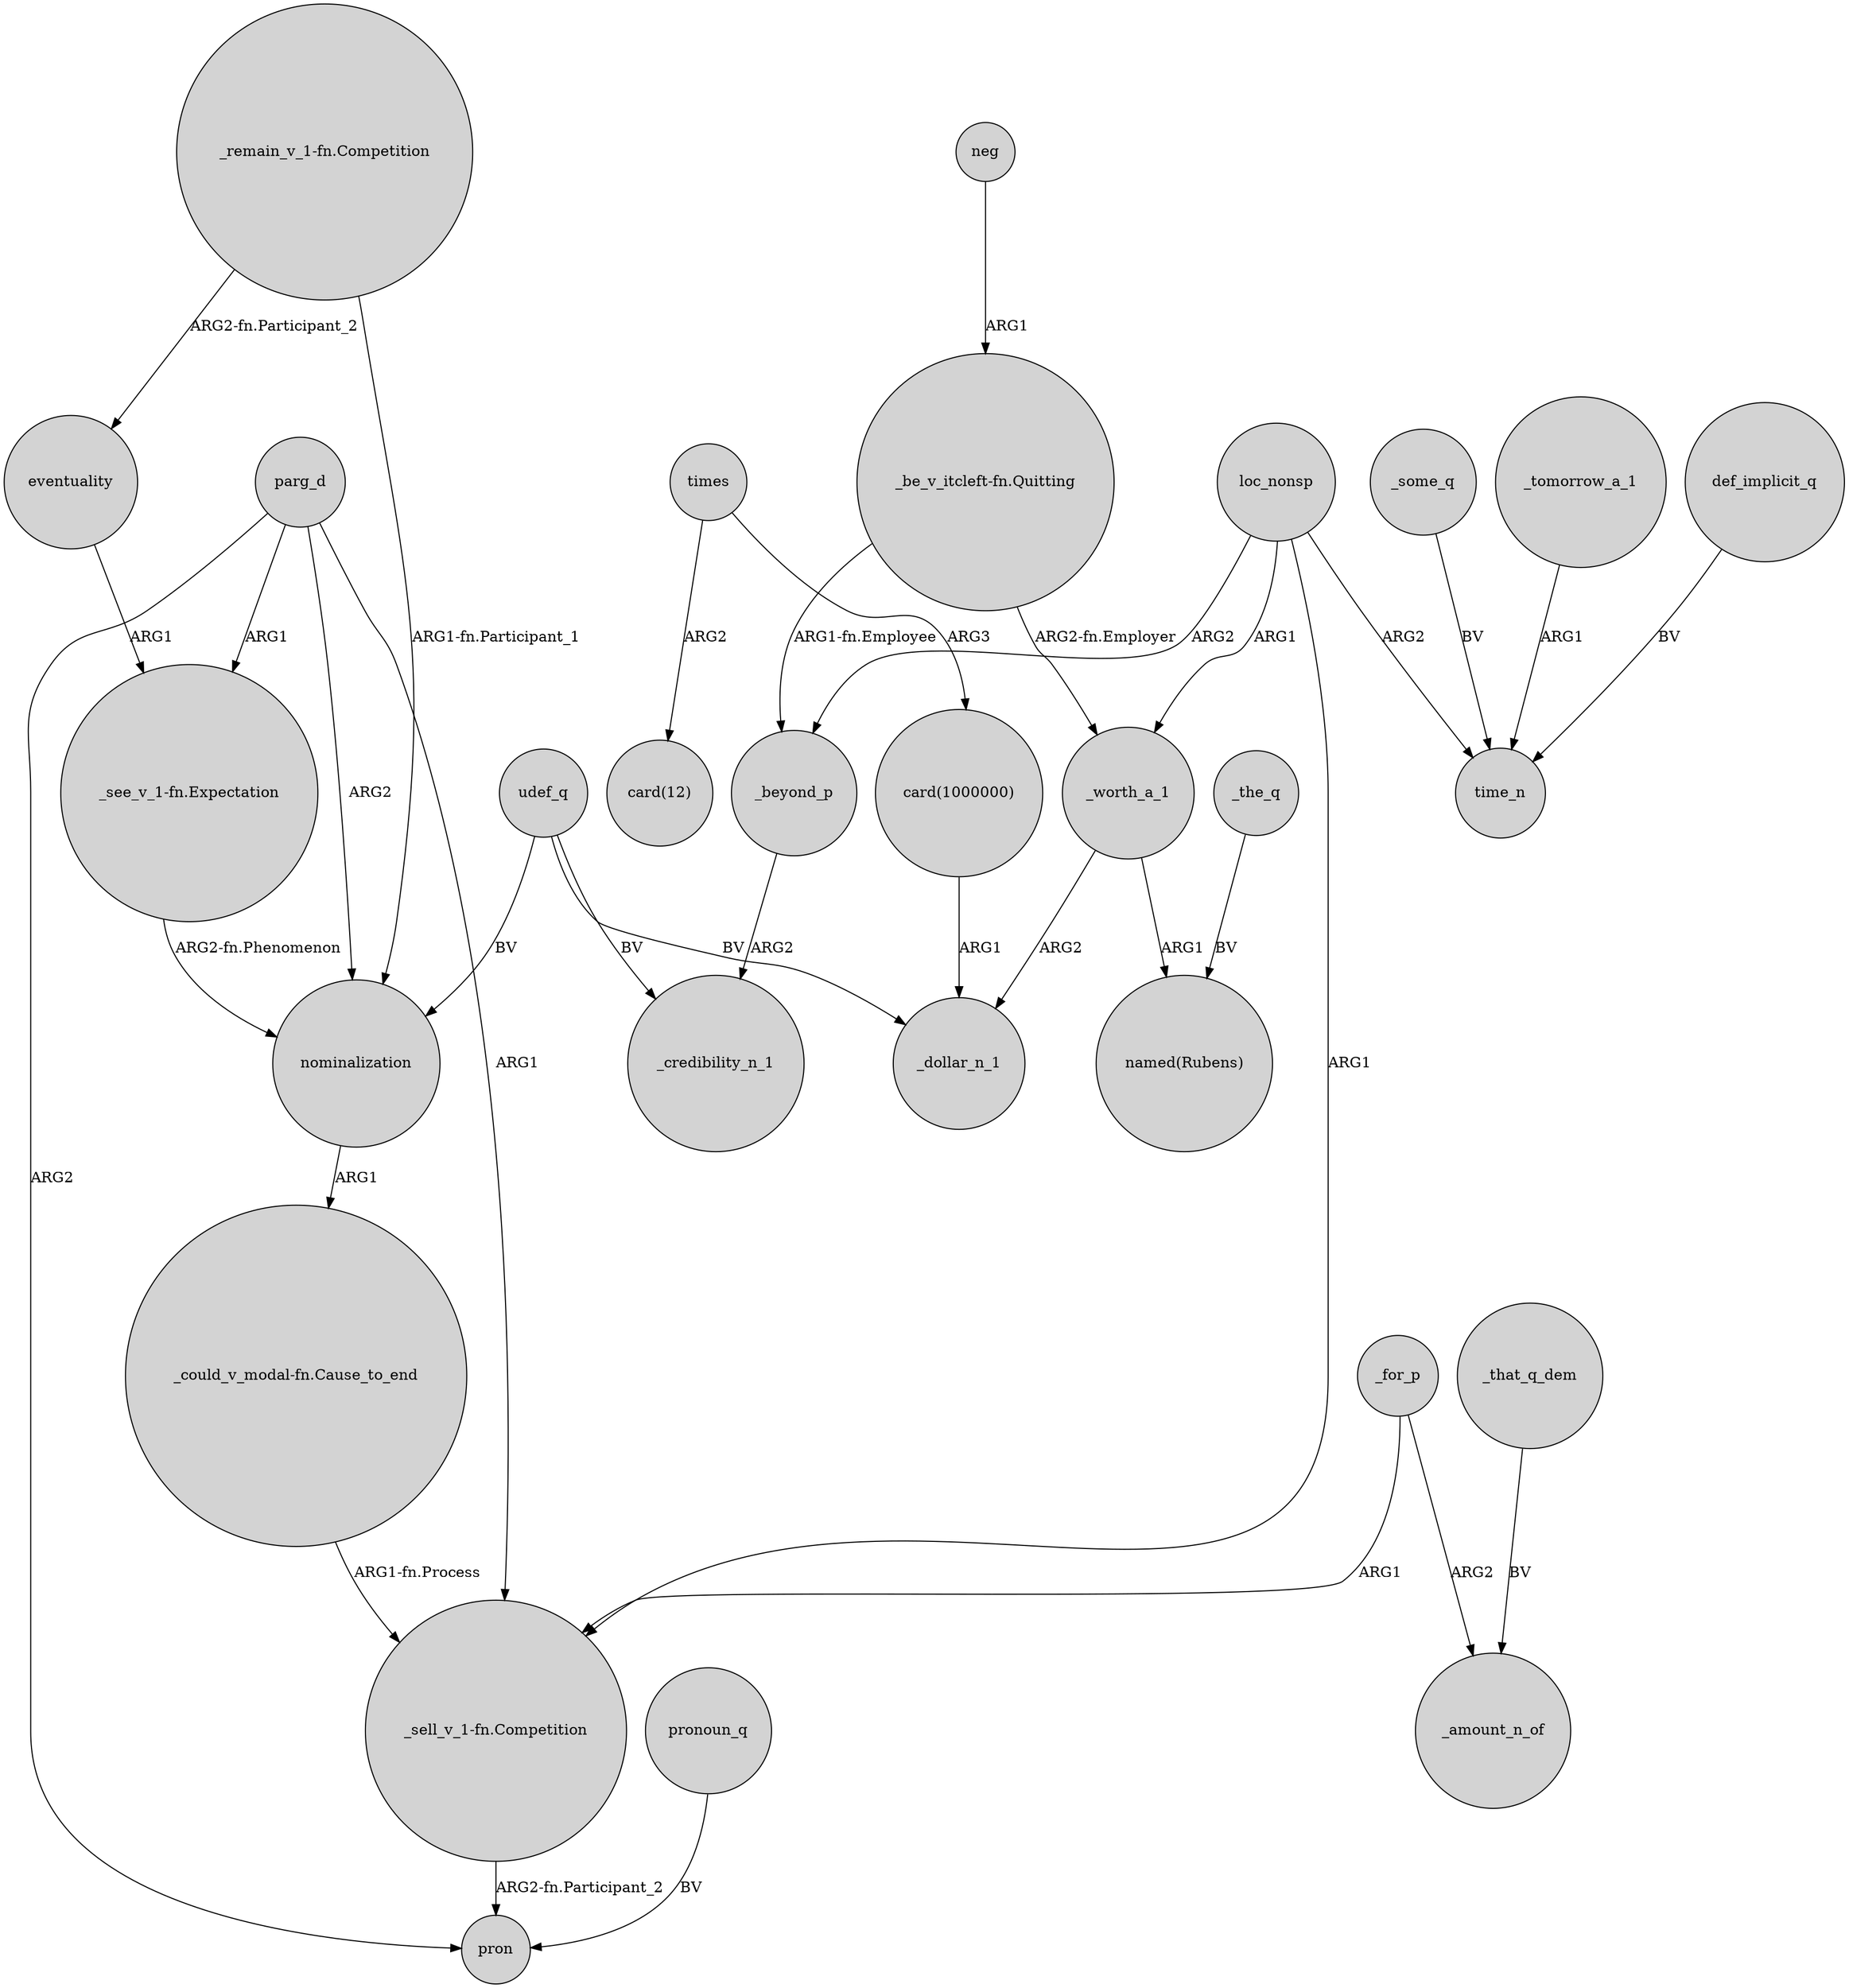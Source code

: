digraph {
	node [shape=circle style=filled]
	"_be_v_itcleft-fn.Quitting" -> _beyond_p [label="ARG1-fn.Employee"]
	"_be_v_itcleft-fn.Quitting" -> _worth_a_1 [label="ARG2-fn.Employer"]
	loc_nonsp -> _beyond_p [label=ARG2]
	loc_nonsp -> "_sell_v_1-fn.Competition" [label=ARG1]
	parg_d -> "_sell_v_1-fn.Competition" [label=ARG1]
	parg_d -> pron [label=ARG2]
	udef_q -> nominalization [label=BV]
	_for_p -> _amount_n_of [label=ARG2]
	times -> "card(1000000)" [label=ARG3]
	parg_d -> "_see_v_1-fn.Expectation" [label=ARG1]
	neg -> "_be_v_itcleft-fn.Quitting" [label=ARG1]
	udef_q -> _credibility_n_1 [label=BV]
	_worth_a_1 -> _dollar_n_1 [label=ARG2]
	_beyond_p -> _credibility_n_1 [label=ARG2]
	parg_d -> nominalization [label=ARG2]
	pronoun_q -> pron [label=BV]
	loc_nonsp -> _worth_a_1 [label=ARG1]
	_some_q -> time_n [label=BV]
	"_remain_v_1-fn.Competition" -> nominalization [label="ARG1-fn.Participant_1"]
	times -> "card(12)" [label=ARG2]
	"_remain_v_1-fn.Competition" -> eventuality [label="ARG2-fn.Participant_2"]
	"_sell_v_1-fn.Competition" -> pron [label="ARG2-fn.Participant_2"]
	udef_q -> _dollar_n_1 [label=BV]
	"card(1000000)" -> _dollar_n_1 [label=ARG1]
	_for_p -> "_sell_v_1-fn.Competition" [label=ARG1]
	"_could_v_modal-fn.Cause_to_end" -> "_sell_v_1-fn.Competition" [label="ARG1-fn.Process"]
	"_see_v_1-fn.Expectation" -> nominalization [label="ARG2-fn.Phenomenon"]
	_tomorrow_a_1 -> time_n [label=ARG1]
	loc_nonsp -> time_n [label=ARG2]
	_that_q_dem -> _amount_n_of [label=BV]
	_the_q -> "named(Rubens)" [label=BV]
	eventuality -> "_see_v_1-fn.Expectation" [label=ARG1]
	def_implicit_q -> time_n [label=BV]
	nominalization -> "_could_v_modal-fn.Cause_to_end" [label=ARG1]
	_worth_a_1 -> "named(Rubens)" [label=ARG1]
}
